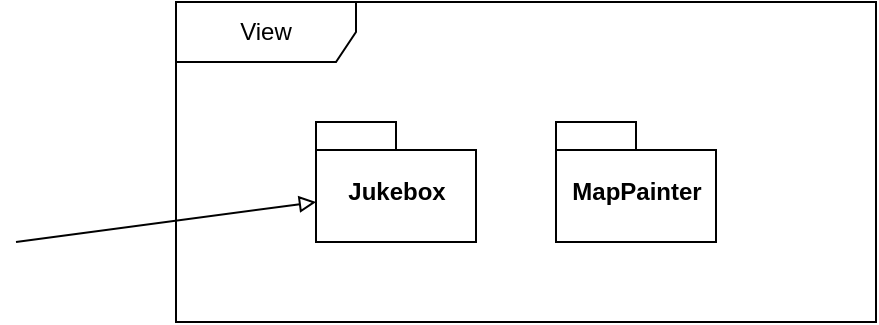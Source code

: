 <mxfile version="12.9.9" type="device"><diagram id="NragEU6HKfa4FQ4JCDa9" name="Page-1"><mxGraphModel dx="1106" dy="911" grid="1" gridSize="10" guides="1" tooltips="1" connect="1" arrows="1" fold="1" page="1" pageScale="1" pageWidth="827" pageHeight="1169" math="0" shadow="0"><root><mxCell id="0"/><mxCell id="1" parent="0"/><mxCell id="1ZkNjo06_Y-RlRnqOjTs-18" value="View" style="shape=umlFrame;whiteSpace=wrap;html=1;width=90;height=30;" parent="1" vertex="1"><mxGeometry x="170" y="420" width="350" height="160" as="geometry"/></mxCell><mxCell id="76t9DOxfacMOeUc11qQ6-5" value="Jukebox" style="shape=folder;fontStyle=1;spacingTop=10;tabWidth=40;tabHeight=14;tabPosition=left;html=1;" vertex="1" parent="1"><mxGeometry x="240" y="480" width="80" height="60" as="geometry"/></mxCell><mxCell id="76t9DOxfacMOeUc11qQ6-8" value="" style="endArrow=none;html=1;entryX=0;entryY=0;entryDx=40;entryDy=14;entryPerimeter=0;exitX=0.5;exitY=1;exitDx=0;exitDy=0;exitPerimeter=0;startArrow=block;startFill=0;endFill=0;" edge="1" parent="1" target="1ZkNjo06_Y-RlRnqOjTs-3"><mxGeometry width="50" height="50" relative="1" as="geometry"><mxPoint x="240" y="520" as="sourcePoint"/><mxPoint x="90" y="540" as="targetPoint"/></mxGeometry></mxCell><mxCell id="76t9DOxfacMOeUc11qQ6-17" value="MapPainter" style="shape=folder;fontStyle=1;spacingTop=10;tabWidth=40;tabHeight=14;tabPosition=left;html=1;" vertex="1" parent="1"><mxGeometry x="360" y="480" width="80" height="60" as="geometry"/></mxCell></root></mxGraphModel></diagram></mxfile>
